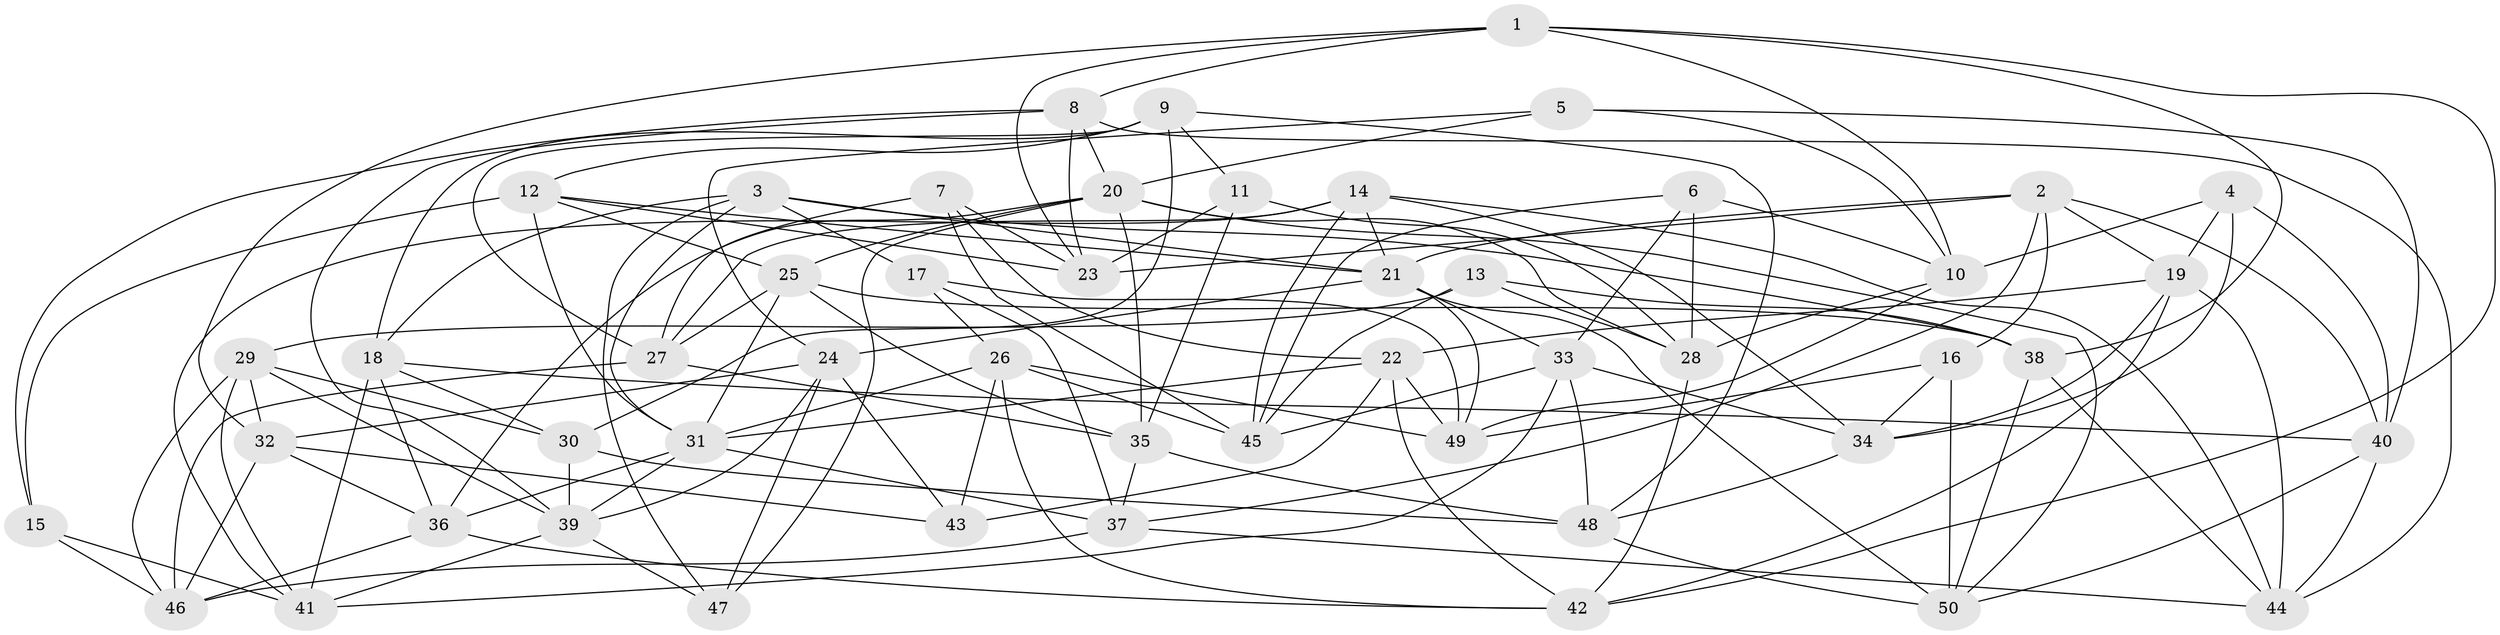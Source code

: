// original degree distribution, {4: 1.0}
// Generated by graph-tools (version 1.1) at 2025/50/03/09/25 03:50:48]
// undirected, 50 vertices, 142 edges
graph export_dot {
graph [start="1"]
  node [color=gray90,style=filled];
  1;
  2;
  3;
  4;
  5;
  6;
  7;
  8;
  9;
  10;
  11;
  12;
  13;
  14;
  15;
  16;
  17;
  18;
  19;
  20;
  21;
  22;
  23;
  24;
  25;
  26;
  27;
  28;
  29;
  30;
  31;
  32;
  33;
  34;
  35;
  36;
  37;
  38;
  39;
  40;
  41;
  42;
  43;
  44;
  45;
  46;
  47;
  48;
  49;
  50;
  1 -- 8 [weight=1.0];
  1 -- 10 [weight=1.0];
  1 -- 23 [weight=1.0];
  1 -- 32 [weight=1.0];
  1 -- 38 [weight=1.0];
  1 -- 42 [weight=1.0];
  2 -- 16 [weight=1.0];
  2 -- 19 [weight=1.0];
  2 -- 21 [weight=1.0];
  2 -- 23 [weight=1.0];
  2 -- 37 [weight=1.0];
  2 -- 40 [weight=1.0];
  3 -- 17 [weight=1.0];
  3 -- 18 [weight=1.0];
  3 -- 21 [weight=1.0];
  3 -- 31 [weight=1.0];
  3 -- 38 [weight=1.0];
  3 -- 47 [weight=1.0];
  4 -- 10 [weight=1.0];
  4 -- 19 [weight=1.0];
  4 -- 34 [weight=1.0];
  4 -- 40 [weight=1.0];
  5 -- 10 [weight=1.0];
  5 -- 20 [weight=1.0];
  5 -- 24 [weight=1.0];
  5 -- 40 [weight=1.0];
  6 -- 10 [weight=1.0];
  6 -- 28 [weight=1.0];
  6 -- 33 [weight=1.0];
  6 -- 45 [weight=1.0];
  7 -- 22 [weight=1.0];
  7 -- 23 [weight=1.0];
  7 -- 27 [weight=1.0];
  7 -- 45 [weight=1.0];
  8 -- 15 [weight=1.0];
  8 -- 20 [weight=1.0];
  8 -- 23 [weight=1.0];
  8 -- 39 [weight=1.0];
  8 -- 44 [weight=1.0];
  9 -- 11 [weight=1.0];
  9 -- 12 [weight=1.0];
  9 -- 18 [weight=1.0];
  9 -- 27 [weight=1.0];
  9 -- 30 [weight=1.0];
  9 -- 48 [weight=1.0];
  10 -- 28 [weight=1.0];
  10 -- 49 [weight=1.0];
  11 -- 23 [weight=1.0];
  11 -- 28 [weight=1.0];
  11 -- 35 [weight=1.0];
  12 -- 15 [weight=1.0];
  12 -- 21 [weight=1.0];
  12 -- 23 [weight=1.0];
  12 -- 25 [weight=1.0];
  12 -- 31 [weight=1.0];
  13 -- 28 [weight=1.0];
  13 -- 29 [weight=1.0];
  13 -- 38 [weight=1.0];
  13 -- 45 [weight=1.0];
  14 -- 21 [weight=1.0];
  14 -- 27 [weight=1.0];
  14 -- 34 [weight=1.0];
  14 -- 41 [weight=1.0];
  14 -- 44 [weight=1.0];
  14 -- 45 [weight=1.0];
  15 -- 41 [weight=1.0];
  15 -- 46 [weight=1.0];
  16 -- 34 [weight=1.0];
  16 -- 49 [weight=1.0];
  16 -- 50 [weight=1.0];
  17 -- 26 [weight=1.0];
  17 -- 37 [weight=1.0];
  17 -- 49 [weight=1.0];
  18 -- 30 [weight=1.0];
  18 -- 36 [weight=1.0];
  18 -- 40 [weight=1.0];
  18 -- 41 [weight=1.0];
  19 -- 22 [weight=1.0];
  19 -- 34 [weight=1.0];
  19 -- 42 [weight=1.0];
  19 -- 44 [weight=1.0];
  20 -- 25 [weight=1.0];
  20 -- 28 [weight=1.0];
  20 -- 35 [weight=1.0];
  20 -- 36 [weight=1.0];
  20 -- 47 [weight=1.0];
  20 -- 50 [weight=1.0];
  21 -- 24 [weight=1.0];
  21 -- 33 [weight=1.0];
  21 -- 49 [weight=1.0];
  21 -- 50 [weight=1.0];
  22 -- 31 [weight=1.0];
  22 -- 42 [weight=1.0];
  22 -- 43 [weight=1.0];
  22 -- 49 [weight=1.0];
  24 -- 32 [weight=1.0];
  24 -- 39 [weight=1.0];
  24 -- 43 [weight=1.0];
  24 -- 47 [weight=1.0];
  25 -- 27 [weight=1.0];
  25 -- 31 [weight=1.0];
  25 -- 35 [weight=1.0];
  25 -- 38 [weight=1.0];
  26 -- 31 [weight=1.0];
  26 -- 42 [weight=1.0];
  26 -- 43 [weight=1.0];
  26 -- 45 [weight=1.0];
  26 -- 49 [weight=1.0];
  27 -- 35 [weight=1.0];
  27 -- 46 [weight=1.0];
  28 -- 42 [weight=1.0];
  29 -- 30 [weight=1.0];
  29 -- 32 [weight=1.0];
  29 -- 39 [weight=1.0];
  29 -- 41 [weight=1.0];
  29 -- 46 [weight=1.0];
  30 -- 39 [weight=2.0];
  30 -- 48 [weight=1.0];
  31 -- 36 [weight=1.0];
  31 -- 37 [weight=1.0];
  31 -- 39 [weight=1.0];
  32 -- 36 [weight=1.0];
  32 -- 43 [weight=1.0];
  32 -- 46 [weight=1.0];
  33 -- 34 [weight=1.0];
  33 -- 41 [weight=1.0];
  33 -- 45 [weight=1.0];
  33 -- 48 [weight=1.0];
  34 -- 48 [weight=1.0];
  35 -- 37 [weight=1.0];
  35 -- 48 [weight=1.0];
  36 -- 42 [weight=1.0];
  36 -- 46 [weight=1.0];
  37 -- 44 [weight=1.0];
  37 -- 46 [weight=1.0];
  38 -- 44 [weight=1.0];
  38 -- 50 [weight=1.0];
  39 -- 41 [weight=1.0];
  39 -- 47 [weight=1.0];
  40 -- 44 [weight=1.0];
  40 -- 50 [weight=1.0];
  48 -- 50 [weight=1.0];
}
